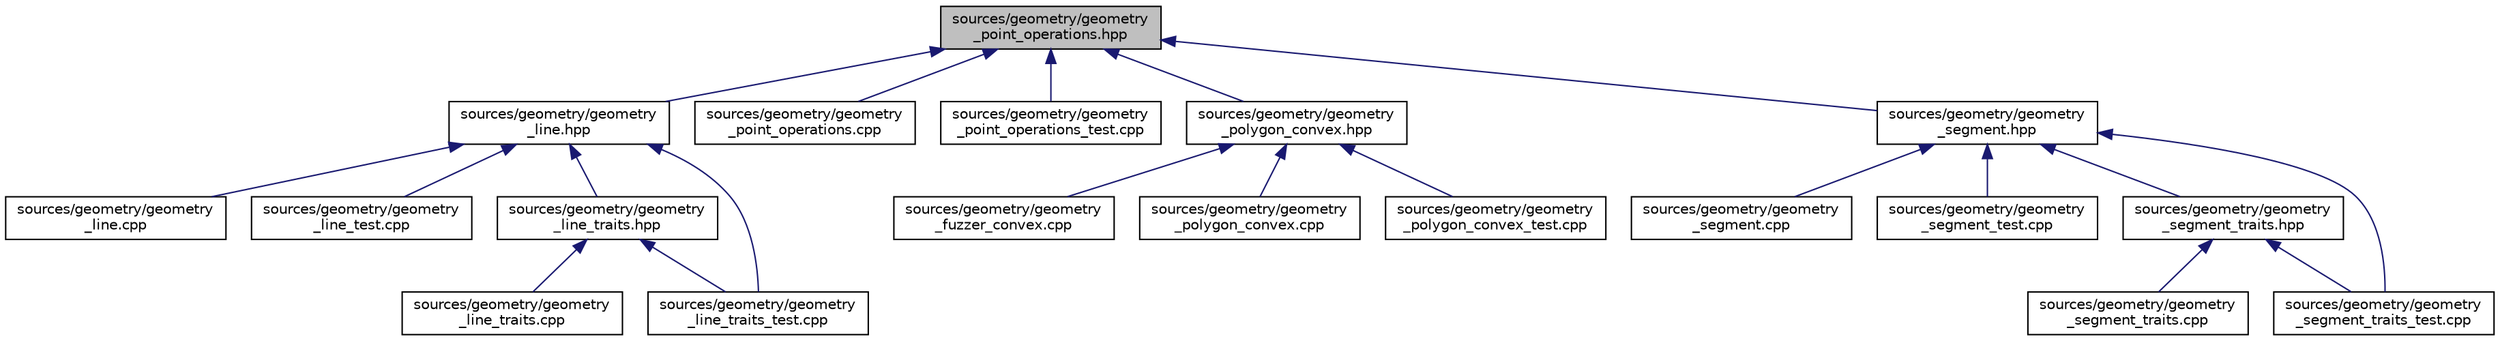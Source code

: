 digraph "sources/geometry/geometry_point_operations.hpp"
{
 // LATEX_PDF_SIZE
  edge [fontname="Helvetica",fontsize="10",labelfontname="Helvetica",labelfontsize="10"];
  node [fontname="Helvetica",fontsize="10",shape=record];
  Node1 [label="sources/geometry/geometry\l_point_operations.hpp",height=0.2,width=0.4,color="black", fillcolor="grey75", style="filled", fontcolor="black",tooltip=" "];
  Node1 -> Node2 [dir="back",color="midnightblue",fontsize="10",style="solid",fontname="Helvetica"];
  Node2 [label="sources/geometry/geometry\l_line.hpp",height=0.2,width=0.4,color="black", fillcolor="white", style="filled",URL="$geometry__line_8hpp.html",tooltip=" "];
  Node2 -> Node3 [dir="back",color="midnightblue",fontsize="10",style="solid",fontname="Helvetica"];
  Node3 [label="sources/geometry/geometry\l_line.cpp",height=0.2,width=0.4,color="black", fillcolor="white", style="filled",URL="$geometry__line_8cpp.html",tooltip=" "];
  Node2 -> Node4 [dir="back",color="midnightblue",fontsize="10",style="solid",fontname="Helvetica"];
  Node4 [label="sources/geometry/geometry\l_line_test.cpp",height=0.2,width=0.4,color="black", fillcolor="white", style="filled",URL="$geometry__line__test_8cpp.html",tooltip=" "];
  Node2 -> Node5 [dir="back",color="midnightblue",fontsize="10",style="solid",fontname="Helvetica"];
  Node5 [label="sources/geometry/geometry\l_line_traits.hpp",height=0.2,width=0.4,color="black", fillcolor="white", style="filled",URL="$geometry__line__traits_8hpp.html",tooltip=" "];
  Node5 -> Node6 [dir="back",color="midnightblue",fontsize="10",style="solid",fontname="Helvetica"];
  Node6 [label="sources/geometry/geometry\l_line_traits.cpp",height=0.2,width=0.4,color="black", fillcolor="white", style="filled",URL="$geometry__line__traits_8cpp.html",tooltip=" "];
  Node5 -> Node7 [dir="back",color="midnightblue",fontsize="10",style="solid",fontname="Helvetica"];
  Node7 [label="sources/geometry/geometry\l_line_traits_test.cpp",height=0.2,width=0.4,color="black", fillcolor="white", style="filled",URL="$geometry__line__traits__test_8cpp.html",tooltip=" "];
  Node2 -> Node7 [dir="back",color="midnightblue",fontsize="10",style="solid",fontname="Helvetica"];
  Node1 -> Node8 [dir="back",color="midnightblue",fontsize="10",style="solid",fontname="Helvetica"];
  Node8 [label="sources/geometry/geometry\l_point_operations.cpp",height=0.2,width=0.4,color="black", fillcolor="white", style="filled",URL="$geometry__point__operations_8cpp.html",tooltip=" "];
  Node1 -> Node9 [dir="back",color="midnightblue",fontsize="10",style="solid",fontname="Helvetica"];
  Node9 [label="sources/geometry/geometry\l_point_operations_test.cpp",height=0.2,width=0.4,color="black", fillcolor="white", style="filled",URL="$geometry__point__operations__test_8cpp.html",tooltip=" "];
  Node1 -> Node10 [dir="back",color="midnightblue",fontsize="10",style="solid",fontname="Helvetica"];
  Node10 [label="sources/geometry/geometry\l_polygon_convex.hpp",height=0.2,width=0.4,color="black", fillcolor="white", style="filled",URL="$geometry__polygon__convex_8hpp.html",tooltip=" "];
  Node10 -> Node11 [dir="back",color="midnightblue",fontsize="10",style="solid",fontname="Helvetica"];
  Node11 [label="sources/geometry/geometry\l_fuzzer_convex.cpp",height=0.2,width=0.4,color="black", fillcolor="white", style="filled",URL="$geometry__fuzzer__convex_8cpp.html",tooltip=" "];
  Node10 -> Node12 [dir="back",color="midnightblue",fontsize="10",style="solid",fontname="Helvetica"];
  Node12 [label="sources/geometry/geometry\l_polygon_convex.cpp",height=0.2,width=0.4,color="black", fillcolor="white", style="filled",URL="$geometry__polygon__convex_8cpp.html",tooltip=" "];
  Node10 -> Node13 [dir="back",color="midnightblue",fontsize="10",style="solid",fontname="Helvetica"];
  Node13 [label="sources/geometry/geometry\l_polygon_convex_test.cpp",height=0.2,width=0.4,color="black", fillcolor="white", style="filled",URL="$geometry__polygon__convex__test_8cpp.html",tooltip=" "];
  Node1 -> Node14 [dir="back",color="midnightblue",fontsize="10",style="solid",fontname="Helvetica"];
  Node14 [label="sources/geometry/geometry\l_segment.hpp",height=0.2,width=0.4,color="black", fillcolor="white", style="filled",URL="$geometry__segment_8hpp.html",tooltip=" "];
  Node14 -> Node15 [dir="back",color="midnightblue",fontsize="10",style="solid",fontname="Helvetica"];
  Node15 [label="sources/geometry/geometry\l_segment.cpp",height=0.2,width=0.4,color="black", fillcolor="white", style="filled",URL="$geometry__segment_8cpp.html",tooltip=" "];
  Node14 -> Node16 [dir="back",color="midnightblue",fontsize="10",style="solid",fontname="Helvetica"];
  Node16 [label="sources/geometry/geometry\l_segment_test.cpp",height=0.2,width=0.4,color="black", fillcolor="white", style="filled",URL="$geometry__segment__test_8cpp.html",tooltip=" "];
  Node14 -> Node17 [dir="back",color="midnightblue",fontsize="10",style="solid",fontname="Helvetica"];
  Node17 [label="sources/geometry/geometry\l_segment_traits.hpp",height=0.2,width=0.4,color="black", fillcolor="white", style="filled",URL="$geometry__segment__traits_8hpp.html",tooltip=" "];
  Node17 -> Node18 [dir="back",color="midnightblue",fontsize="10",style="solid",fontname="Helvetica"];
  Node18 [label="sources/geometry/geometry\l_segment_traits.cpp",height=0.2,width=0.4,color="black", fillcolor="white", style="filled",URL="$geometry__segment__traits_8cpp.html",tooltip=" "];
  Node17 -> Node19 [dir="back",color="midnightblue",fontsize="10",style="solid",fontname="Helvetica"];
  Node19 [label="sources/geometry/geometry\l_segment_traits_test.cpp",height=0.2,width=0.4,color="black", fillcolor="white", style="filled",URL="$geometry__segment__traits__test_8cpp.html",tooltip=" "];
  Node14 -> Node19 [dir="back",color="midnightblue",fontsize="10",style="solid",fontname="Helvetica"];
}
